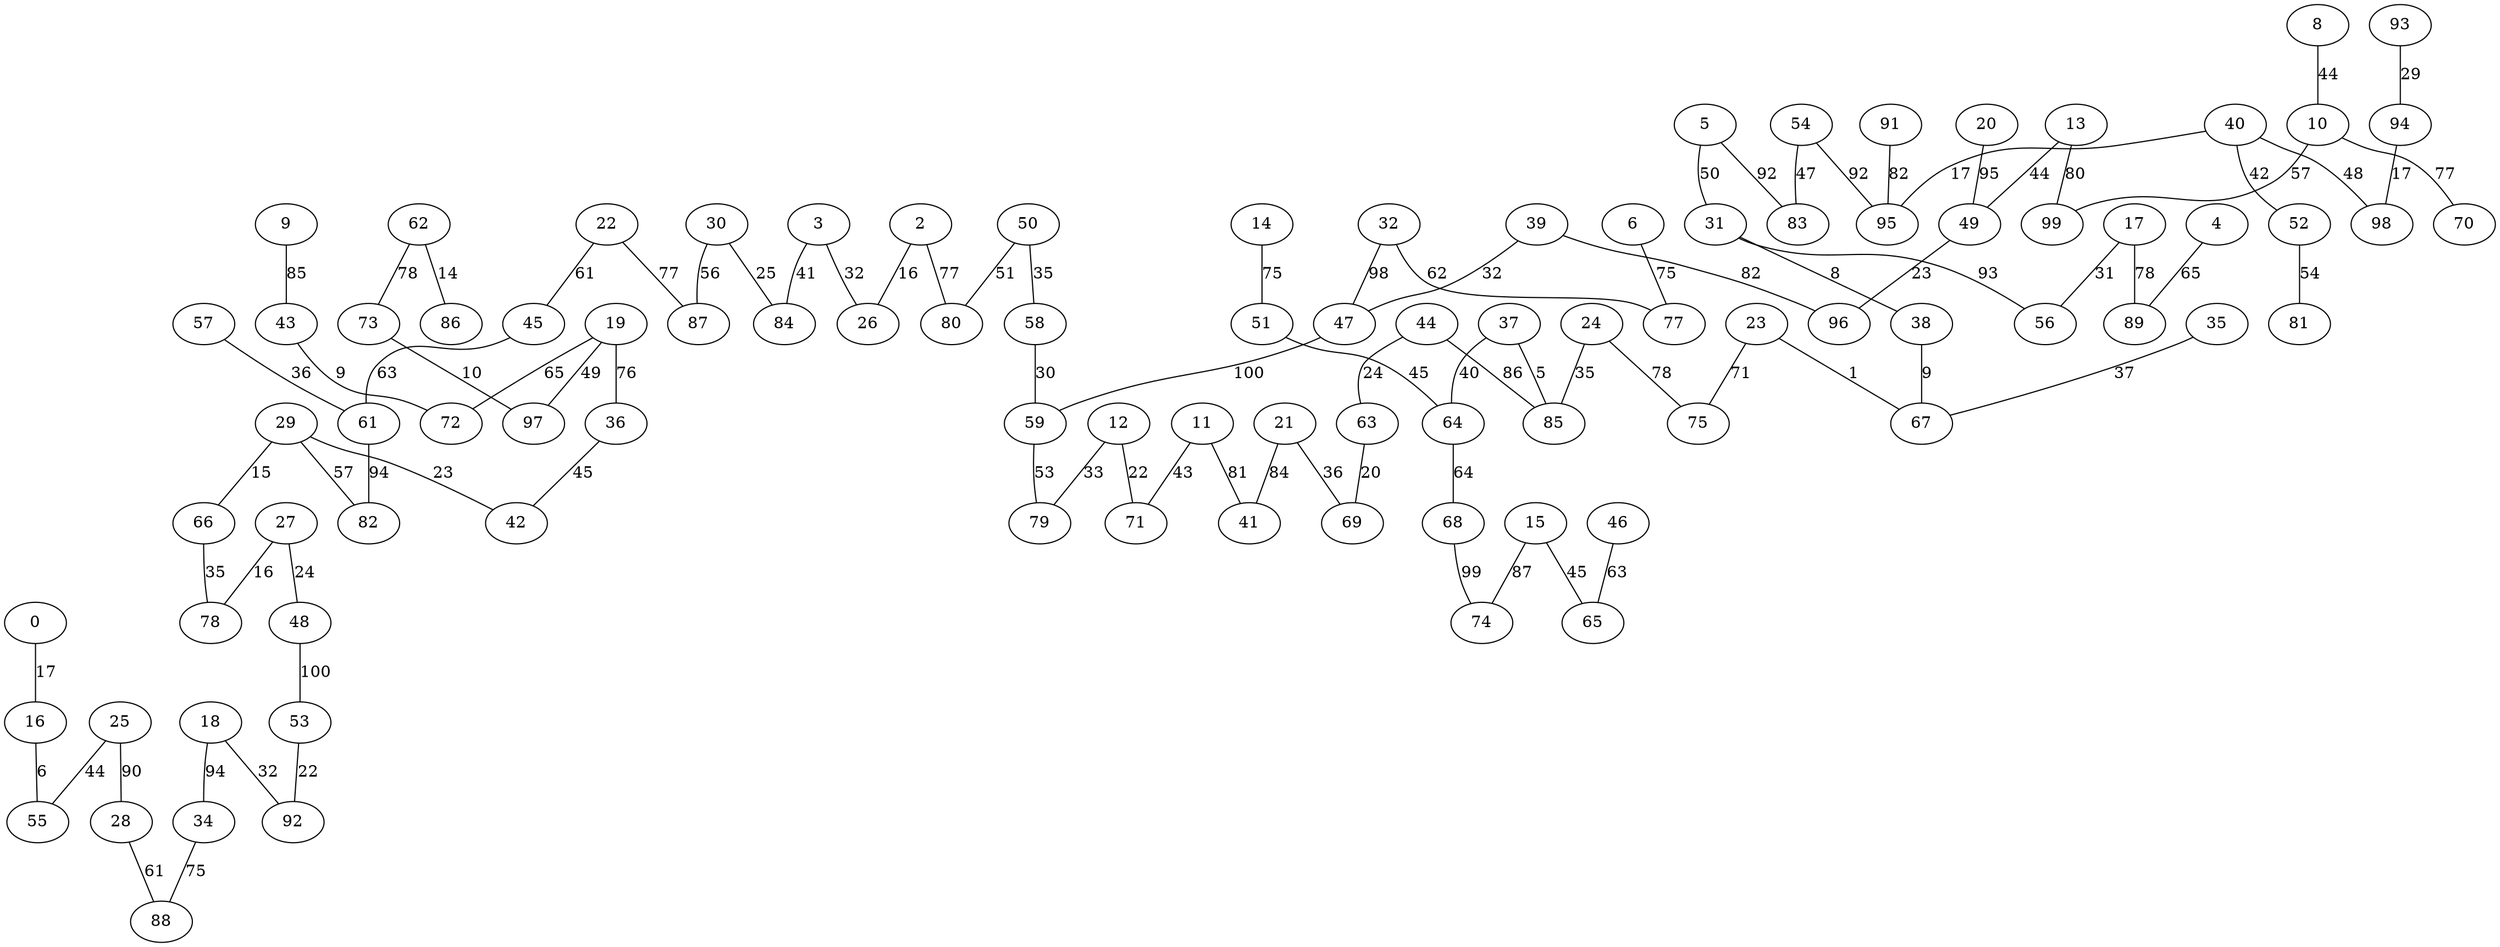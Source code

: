 graph {
  0 [label="0"];
  2 [label="2"];
  3 [label="3"];
  4 [label="4"];
  5 [label="5"];
  6 [label="6"];
  8 [label="8"];
  9 [label="9"];
  10 [label="10"];
  11 [label="11"];
  12 [label="12"];
  13 [label="13"];
  14 [label="14"];
  15 [label="15"];
  16 [label="16"];
  17 [label="17"];
  18 [label="18"];
  19 [label="19"];
  20 [label="20"];
  21 [label="21"];
  22 [label="22"];
  23 [label="23"];
  24 [label="24"];
  25 [label="25"];
  26 [label="26"];
  27 [label="27"];
  28 [label="28"];
  29 [label="29"];
  30 [label="30"];
  31 [label="31"];
  32 [label="32"];
  34 [label="34"];
  35 [label="35"];
  36 [label="36"];
  37 [label="37"];
  38 [label="38"];
  39 [label="39"];
  40 [label="40"];
  41 [label="41"];
  42 [label="42"];
  43 [label="43"];
  44 [label="44"];
  45 [label="45"];
  46 [label="46"];
  47 [label="47"];
  48 [label="48"];
  49 [label="49"];
  50 [label="50"];
  51 [label="51"];
  52 [label="52"];
  53 [label="53"];
  54 [label="54"];
  55 [label="55"];
  56 [label="56"];
  57 [label="57"];
  58 [label="58"];
  59 [label="59"];
  61 [label="61"];
  62 [label="62"];
  63 [label="63"];
  64 [label="64"];
  65 [label="65"];
  66 [label="66"];
  67 [label="67"];
  68 [label="68"];
  69 [label="69"];
  70 [label="70"];
  71 [label="71"];
  72 [label="72"];
  73 [label="73"];
  74 [label="74"];
  75 [label="75"];
  77 [label="77"];
  78 [label="78"];
  79 [label="79"];
  80 [label="80"];
  81 [label="81"];
  82 [label="82"];
  83 [label="83"];
  84 [label="84"];
  85 [label="85"];
  86 [label="86"];
  87 [label="87"];
  88 [label="88"];
  89 [label="89"];
  91 [label="91"];
  92 [label="92"];
  93 [label="93"];
  94 [label="94"];
  95 [label="95"];
  96 [label="96"];
  97 [label="97"];
  98 [label="98"];
  99 [label="99"];
  0 -- 16 [label="17"];
  2 -- 26 [label="16"];
  2 -- 80 [label="77"];
  3 -- 26 [label="32"];
  3 -- 84 [label="41"];
  4 -- 89 [label="65"];
  5 -- 31 [label="50"];
  5 -- 83 [label="92"];
  6 -- 77 [label="75"];
  8 -- 10 [label="44"];
  9 -- 43 [label="85"];
  10 -- 70 [label="77"];
  10 -- 99 [label="57"];
  11 -- 71 [label="43"];
  11 -- 41 [label="81"];
  12 -- 79 [label="33"];
  12 -- 71 [label="22"];
  13 -- 99 [label="80"];
  13 -- 49 [label="44"];
  14 -- 51 [label="75"];
  15 -- 65 [label="45"];
  15 -- 74 [label="87"];
  16 -- 55 [label="6"];
  17 -- 89 [label="78"];
  17 -- 56 [label="31"];
  18 -- 92 [label="32"];
  18 -- 34 [label="94"];
  19 -- 97 [label="49"];
  19 -- 36 [label="76"];
  19 -- 72 [label="65"];
  20 -- 49 [label="95"];
  21 -- 69 [label="36"];
  21 -- 41 [label="84"];
  22 -- 45 [label="61"];
  22 -- 87 [label="77"];
  23 -- 75 [label="71"];
  23 -- 67 [label="1"];
  24 -- 75 [label="78"];
  24 -- 85 [label="35"];
  25 -- 28 [label="90"];
  25 -- 55 [label="44"];
  27 -- 78 [label="16"];
  27 -- 48 [label="24"];
  28 -- 88 [label="61"];
  29 -- 42 [label="23"];
  29 -- 82 [label="57"];
  29 -- 66 [label="15"];
  30 -- 87 [label="56"];
  30 -- 84 [label="25"];
  31 -- 38 [label="8"];
  31 -- 56 [label="93"];
  32 -- 77 [label="62"];
  32 -- 47 [label="98"];
  34 -- 88 [label="75"];
  35 -- 67 [label="37"];
  36 -- 42 [label="45"];
  37 -- 64 [label="40"];
  37 -- 85 [label="5"];
  38 -- 67 [label="9"];
  39 -- 96 [label="82"];
  39 -- 47 [label="32"];
  40 -- 98 [label="48"];
  40 -- 52 [label="42"];
  40 -- 95 [label="17"];
  43 -- 72 [label="9"];
  44 -- 85 [label="86"];
  44 -- 63 [label="24"];
  45 -- 61 [label="63"];
  46 -- 65 [label="63"];
  47 -- 59 [label="100"];
  48 -- 53 [label="100"];
  49 -- 96 [label="23"];
  50 -- 80 [label="51"];
  50 -- 58 [label="35"];
  51 -- 64 [label="45"];
  52 -- 81 [label="54"];
  53 -- 92 [label="22"];
  54 -- 83 [label="47"];
  54 -- 95 [label="92"];
  57 -- 61 [label="36"];
  58 -- 59 [label="30"];
  59 -- 79 [label="53"];
  61 -- 82 [label="94"];
  62 -- 86 [label="14"];
  62 -- 73 [label="78"];
  63 -- 69 [label="20"];
  64 -- 68 [label="64"];
  66 -- 78 [label="35"];
  68 -- 74 [label="99"];
  73 -- 97 [label="10"];
  91 -- 95 [label="82"];
  93 -- 94 [label="29"];
  94 -- 98 [label="17"];
}